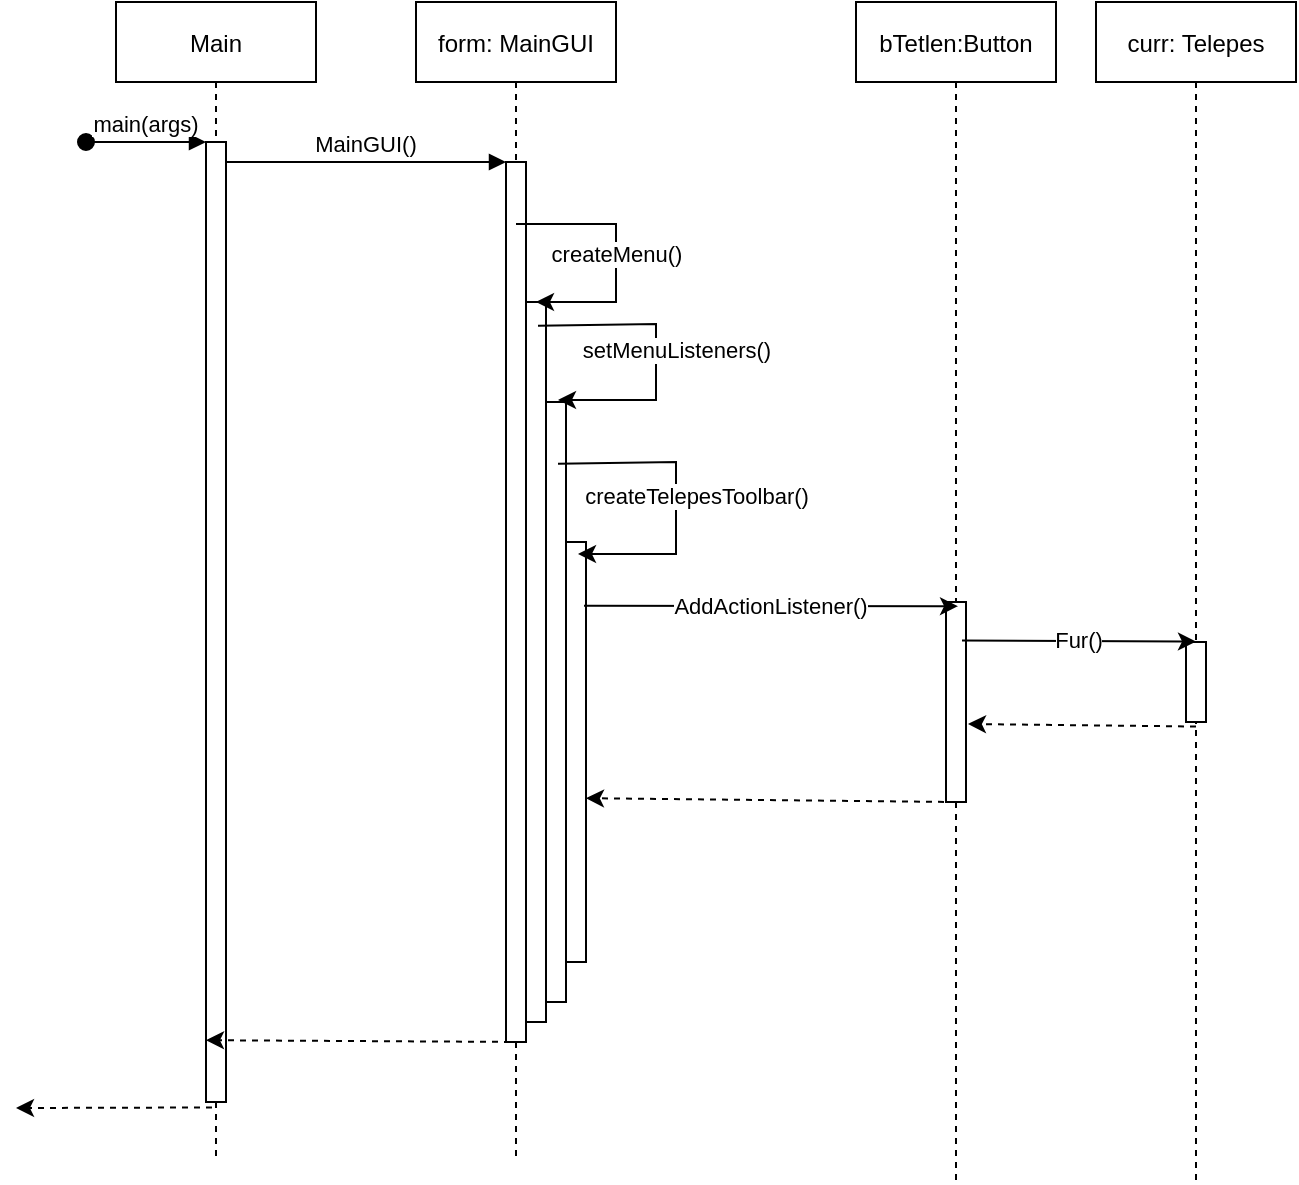 <mxfile version="14.6.6" type="github">
  <diagram id="kgpKYQtTHZ0yAKxKKP6v" name="Page-1">
    <mxGraphModel dx="1422" dy="834" grid="1" gridSize="10" guides="1" tooltips="1" connect="1" arrows="1" fold="1" page="1" pageScale="1" pageWidth="850" pageHeight="1100" math="0" shadow="0">
      <root>
        <mxCell id="0" />
        <mxCell id="1" parent="0" />
        <mxCell id="3nuBFxr9cyL0pnOWT2aG-1" value="Main" style="shape=umlLifeline;perimeter=lifelinePerimeter;container=1;collapsible=0;recursiveResize=0;rounded=0;shadow=0;strokeWidth=1;" parent="1" vertex="1">
          <mxGeometry x="80" y="80" width="100" height="580" as="geometry" />
        </mxCell>
        <mxCell id="3nuBFxr9cyL0pnOWT2aG-2" value="" style="points=[];perimeter=orthogonalPerimeter;rounded=0;shadow=0;strokeWidth=1;" parent="3nuBFxr9cyL0pnOWT2aG-1" vertex="1">
          <mxGeometry x="45" y="70" width="10" height="480" as="geometry" />
        </mxCell>
        <mxCell id="3nuBFxr9cyL0pnOWT2aG-3" value="main(args)" style="verticalAlign=bottom;startArrow=oval;endArrow=block;startSize=8;shadow=0;strokeWidth=1;" parent="3nuBFxr9cyL0pnOWT2aG-1" target="3nuBFxr9cyL0pnOWT2aG-2" edge="1">
          <mxGeometry relative="1" as="geometry">
            <mxPoint x="-15" y="70" as="sourcePoint" />
          </mxGeometry>
        </mxCell>
        <mxCell id="3nuBFxr9cyL0pnOWT2aG-5" value="form: MainGUI" style="shape=umlLifeline;perimeter=lifelinePerimeter;container=1;collapsible=0;recursiveResize=0;rounded=0;shadow=0;strokeWidth=1;" parent="1" vertex="1">
          <mxGeometry x="230" y="80" width="100" height="580" as="geometry" />
        </mxCell>
        <mxCell id="CCc0ATvvC3ZymBzDG2gh-12" value="" style="points=[];perimeter=orthogonalPerimeter;rounded=0;shadow=0;strokeWidth=1;" vertex="1" parent="3nuBFxr9cyL0pnOWT2aG-5">
          <mxGeometry x="75" y="270" width="10" height="210" as="geometry" />
        </mxCell>
        <mxCell id="CCc0ATvvC3ZymBzDG2gh-8" value="" style="points=[];perimeter=orthogonalPerimeter;rounded=0;shadow=0;strokeWidth=1;" vertex="1" parent="3nuBFxr9cyL0pnOWT2aG-5">
          <mxGeometry x="65" y="200" width="10" height="300" as="geometry" />
        </mxCell>
        <mxCell id="CCc0ATvvC3ZymBzDG2gh-6" value="" style="points=[];perimeter=orthogonalPerimeter;rounded=0;shadow=0;strokeWidth=1;" vertex="1" parent="3nuBFxr9cyL0pnOWT2aG-5">
          <mxGeometry x="55" y="150" width="10" height="360" as="geometry" />
        </mxCell>
        <mxCell id="3nuBFxr9cyL0pnOWT2aG-6" value="" style="points=[];perimeter=orthogonalPerimeter;rounded=0;shadow=0;strokeWidth=1;" parent="3nuBFxr9cyL0pnOWT2aG-5" vertex="1">
          <mxGeometry x="45" y="80" width="10" height="440" as="geometry" />
        </mxCell>
        <mxCell id="CCc0ATvvC3ZymBzDG2gh-4" value="createMenu()&lt;span style=&quot;color: rgba(0 , 0 , 0 , 0) ; font-family: monospace ; font-size: 0px ; background-color: rgb(248 , 249 , 250)&quot;&gt;%3CmxGraphModel%3E%3Croot%3E%3CmxCell%20id%3D%220%22%2F%3E%3CmxCell%20id%3D%221%22%20parent%3D%220%22%2F%3E%3CmxCell%20id%3D%222%22%20value%3D%22form%3A%20MainGUI%22%20style%3D%22shape%3DumlLifeline%3Bperimeter%3DlifelinePerimeter%3Bcontainer%3D1%3Bcollapsible%3D0%3BrecursiveResize%3D0%3Brounded%3D0%3Bshadow%3D0%3BstrokeWidth%3D1%3B%22%20vertex%3D%221%22%20parent%3D%221%22%3E%3CmxGeometry%20x%3D%22300%22%20y%3D%2280%22%20width%3D%22100%22%20height%3D%22300%22%20as%3D%22geometry%22%2F%3E%3C%2FmxCell%3E%3CmxCell%20id%3D%223%22%20value%3D%22%22%20style%3D%22points%3D%5B%5D%3Bperimeter%3DorthogonalPerimeter%3Brounded%3D0%3Bshadow%3D0%3BstrokeWidth%3D1%3B%22%20vertex%3D%221%22%20parent%3D%222%22%3E%3CmxGeometry%20x%3D%2245%22%20y%3D%2280%22%20width%3D%2210%22%20height%3D%22160%22%20as%3D%22geometry%22%2F%3E%3C%2FmxCell%3E%3C%2Froot%3E%3C%2FmxGraphModel%3E&lt;/span&gt;" style="endArrow=classic;html=1;rounded=0;" edge="1" parent="3nuBFxr9cyL0pnOWT2aG-5">
          <mxGeometry width="50" height="50" relative="1" as="geometry">
            <mxPoint x="50" y="111" as="sourcePoint" />
            <mxPoint x="60" y="150" as="targetPoint" />
            <Array as="points">
              <mxPoint x="100" y="111" />
              <mxPoint x="100" y="150" />
            </Array>
          </mxGeometry>
        </mxCell>
        <mxCell id="CCc0ATvvC3ZymBzDG2gh-5" value="setMenuListeners()" style="endArrow=classic;html=1;rounded=0;startArrow=none;exitX=0.6;exitY=0.033;exitDx=0;exitDy=0;exitPerimeter=0;" edge="1" parent="3nuBFxr9cyL0pnOWT2aG-5" source="CCc0ATvvC3ZymBzDG2gh-6">
          <mxGeometry x="-0.006" y="10" width="50" height="50" relative="1" as="geometry">
            <mxPoint x="70" y="156" as="sourcePoint" />
            <mxPoint x="71" y="199" as="targetPoint" />
            <Array as="points">
              <mxPoint x="120" y="161" />
              <mxPoint x="120" y="199" />
            </Array>
            <mxPoint as="offset" />
          </mxGeometry>
        </mxCell>
        <mxCell id="CCc0ATvvC3ZymBzDG2gh-13" value="createTelepesToolbar()" style="endArrow=classic;html=1;rounded=0;startArrow=none;exitX=0.6;exitY=0.103;exitDx=0;exitDy=0;exitPerimeter=0;" edge="1" parent="3nuBFxr9cyL0pnOWT2aG-5" source="CCc0ATvvC3ZymBzDG2gh-8">
          <mxGeometry x="-0.006" y="10" width="50" height="50" relative="1" as="geometry">
            <mxPoint x="83" y="230" as="sourcePoint" />
            <mxPoint x="81" y="276" as="targetPoint" />
            <Array as="points">
              <mxPoint x="130" y="230" />
              <mxPoint x="130" y="276" />
            </Array>
            <mxPoint as="offset" />
          </mxGeometry>
        </mxCell>
        <mxCell id="3nuBFxr9cyL0pnOWT2aG-8" value="MainGUI()" style="verticalAlign=bottom;endArrow=block;entryX=0;entryY=0;shadow=0;strokeWidth=1;" parent="1" source="3nuBFxr9cyL0pnOWT2aG-2" target="3nuBFxr9cyL0pnOWT2aG-6" edge="1">
          <mxGeometry relative="1" as="geometry">
            <mxPoint x="275" y="160" as="sourcePoint" />
          </mxGeometry>
        </mxCell>
        <mxCell id="CCc0ATvvC3ZymBzDG2gh-1" value="bTetlen:Button" style="shape=umlLifeline;perimeter=lifelinePerimeter;container=1;collapsible=0;recursiveResize=0;rounded=0;shadow=0;strokeWidth=1;" vertex="1" parent="1">
          <mxGeometry x="450" y="80" width="100" height="590" as="geometry" />
        </mxCell>
        <mxCell id="CCc0ATvvC3ZymBzDG2gh-2" value="" style="points=[];perimeter=orthogonalPerimeter;rounded=0;shadow=0;strokeWidth=1;" vertex="1" parent="CCc0ATvvC3ZymBzDG2gh-1">
          <mxGeometry x="45" y="300" width="10" height="100" as="geometry" />
        </mxCell>
        <mxCell id="CCc0ATvvC3ZymBzDG2gh-14" value="AddActionListener()" style="endArrow=classic;html=1;exitX=0.9;exitY=0.152;exitDx=0;exitDy=0;exitPerimeter=0;entryX=0.51;entryY=0.512;entryDx=0;entryDy=0;entryPerimeter=0;" edge="1" parent="1" source="CCc0ATvvC3ZymBzDG2gh-12" target="CCc0ATvvC3ZymBzDG2gh-1">
          <mxGeometry width="50" height="50" relative="1" as="geometry">
            <mxPoint x="400" y="450" as="sourcePoint" />
            <mxPoint x="497" y="386" as="targetPoint" />
          </mxGeometry>
        </mxCell>
        <mxCell id="CCc0ATvvC3ZymBzDG2gh-15" value="curr: Telepes" style="shape=umlLifeline;perimeter=lifelinePerimeter;container=1;collapsible=0;recursiveResize=0;rounded=0;shadow=0;strokeWidth=1;" vertex="1" parent="1">
          <mxGeometry x="570" y="80" width="100" height="590" as="geometry" />
        </mxCell>
        <mxCell id="CCc0ATvvC3ZymBzDG2gh-16" value="" style="points=[];perimeter=orthogonalPerimeter;rounded=0;shadow=0;strokeWidth=1;" vertex="1" parent="CCc0ATvvC3ZymBzDG2gh-15">
          <mxGeometry x="45" y="320" width="10" height="40" as="geometry" />
        </mxCell>
        <mxCell id="CCc0ATvvC3ZymBzDG2gh-17" value="Fur()" style="endArrow=classic;html=1;exitX=0.53;exitY=0.541;exitDx=0;exitDy=0;exitPerimeter=0;entryX=0.5;entryY=0.542;entryDx=0;entryDy=0;entryPerimeter=0;" edge="1" parent="1" source="CCc0ATvvC3ZymBzDG2gh-1" target="CCc0ATvvC3ZymBzDG2gh-15">
          <mxGeometry width="50" height="50" relative="1" as="geometry">
            <mxPoint x="400" y="450" as="sourcePoint" />
            <mxPoint x="450" y="400" as="targetPoint" />
          </mxGeometry>
        </mxCell>
        <mxCell id="CCc0ATvvC3ZymBzDG2gh-18" value="" style="endArrow=classic;html=1;exitX=0.5;exitY=0.614;exitDx=0;exitDy=0;exitPerimeter=0;dashed=1;" edge="1" parent="1" source="CCc0ATvvC3ZymBzDG2gh-15">
          <mxGeometry width="50" height="50" relative="1" as="geometry">
            <mxPoint x="400" y="450" as="sourcePoint" />
            <mxPoint x="506" y="441" as="targetPoint" />
          </mxGeometry>
        </mxCell>
        <mxCell id="CCc0ATvvC3ZymBzDG2gh-19" value="" style="endArrow=classic;html=1;dashed=1;entryX=1;entryY=0.61;entryDx=0;entryDy=0;entryPerimeter=0;" edge="1" parent="1" target="CCc0ATvvC3ZymBzDG2gh-12">
          <mxGeometry width="50" height="50" relative="1" as="geometry">
            <mxPoint x="500" y="480" as="sourcePoint" />
            <mxPoint x="380" y="480" as="targetPoint" />
          </mxGeometry>
        </mxCell>
        <mxCell id="CCc0ATvvC3ZymBzDG2gh-20" value="" style="endArrow=classic;html=1;dashed=1;entryX=0.45;entryY=0.895;entryDx=0;entryDy=0;entryPerimeter=0;exitX=0.8;exitY=1;exitDx=0;exitDy=0;exitPerimeter=0;" edge="1" parent="1" source="3nuBFxr9cyL0pnOWT2aG-6" target="3nuBFxr9cyL0pnOWT2aG-1">
          <mxGeometry width="50" height="50" relative="1" as="geometry">
            <mxPoint x="275" y="581.9" as="sourcePoint" />
            <mxPoint x="90" y="580.0" as="targetPoint" />
          </mxGeometry>
        </mxCell>
        <mxCell id="CCc0ATvvC3ZymBzDG2gh-21" value="" style="endArrow=classic;html=1;dashed=1;exitX=0.48;exitY=0.953;exitDx=0;exitDy=0;exitPerimeter=0;" edge="1" parent="1" source="3nuBFxr9cyL0pnOWT2aG-1">
          <mxGeometry width="50" height="50" relative="1" as="geometry">
            <mxPoint x="130" y="590" as="sourcePoint" />
            <mxPoint x="30" y="633" as="targetPoint" />
          </mxGeometry>
        </mxCell>
      </root>
    </mxGraphModel>
  </diagram>
</mxfile>
